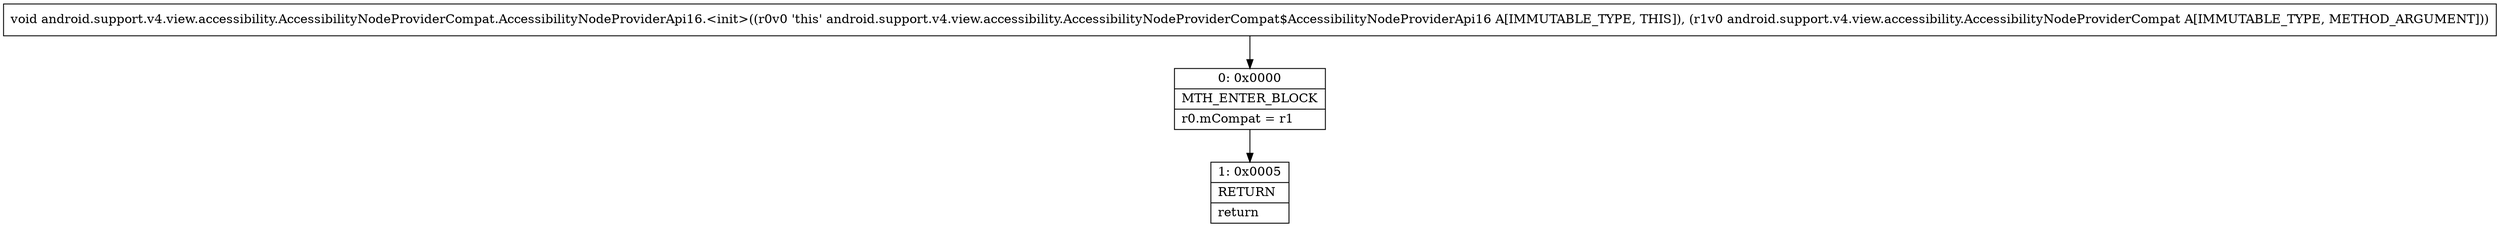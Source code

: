 digraph "CFG forandroid.support.v4.view.accessibility.AccessibilityNodeProviderCompat.AccessibilityNodeProviderApi16.\<init\>(Landroid\/support\/v4\/view\/accessibility\/AccessibilityNodeProviderCompat;)V" {
Node_0 [shape=record,label="{0\:\ 0x0000|MTH_ENTER_BLOCK\l|r0.mCompat = r1\l}"];
Node_1 [shape=record,label="{1\:\ 0x0005|RETURN\l|return\l}"];
MethodNode[shape=record,label="{void android.support.v4.view.accessibility.AccessibilityNodeProviderCompat.AccessibilityNodeProviderApi16.\<init\>((r0v0 'this' android.support.v4.view.accessibility.AccessibilityNodeProviderCompat$AccessibilityNodeProviderApi16 A[IMMUTABLE_TYPE, THIS]), (r1v0 android.support.v4.view.accessibility.AccessibilityNodeProviderCompat A[IMMUTABLE_TYPE, METHOD_ARGUMENT])) }"];
MethodNode -> Node_0;
Node_0 -> Node_1;
}

